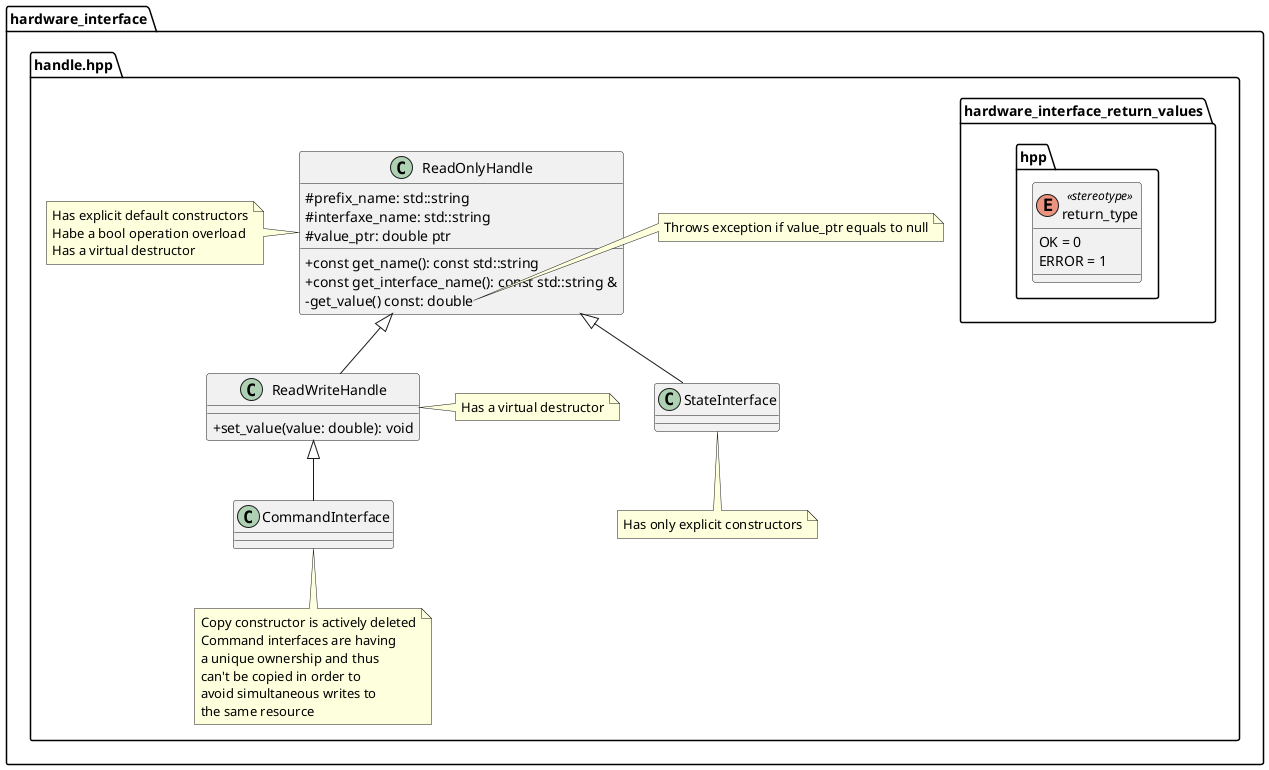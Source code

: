 @startuml
skinparam classAttributeIconSize 0
package hardware_interface {
    package "handle.hpp" as Handle {
        class ReadOnlyHandle {
            #prefix_name: std::string
            #interfaxe_name: std::string
            #value_ptr: double ptr
            +const get_name(): const std::string
            +const get_interface_name(): const std::string &
            -get_value() const: double
        }

        class ReadWriteHandle {
            +set_value(value: double): void
        }

        package hardware_interface_return_values.hpp {
            enum ReturnType as "return_type" <<stereotype>> {
                OK = 0
                ERROR = 1
            }
        }

        class StateInterface
        class CommandInterface

        ReadWriteHandle -up-|> ReadOnlyHandle
        StateInterface  -up-|> ReadOnlyHandle
        CommandInterface -up-|> ReadWriteHandle

        note left of ReadOnlyHandle : Has explicit default constructors\nHabe a bool operation overload\nHas a virtual destructor
        note right of ReadOnlyHandle::get_value
            Throws exception if value_ptr equals to null
        end note
        note bottom of StateInterface : Has only explicit constructors
        note right of ReadWriteHandle : Has a virtual destructor
        note bottom of CommandInterface : Copy constructor is actively deleted\nCommand interfaces are having\na unique ownership and thus\ncan't be copied in order to\navoid simultaneous writes to\nthe same resource
    }
}
@enduml